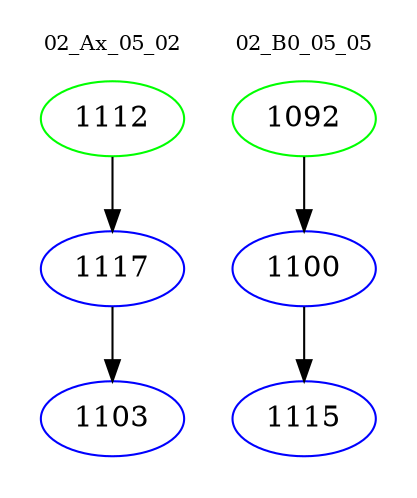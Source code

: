 digraph{
subgraph cluster_0 {
color = white
label = "02_Ax_05_02";
fontsize=10;
T0_1112 [label="1112", color="green"]
T0_1112 -> T0_1117 [color="black"]
T0_1117 [label="1117", color="blue"]
T0_1117 -> T0_1103 [color="black"]
T0_1103 [label="1103", color="blue"]
}
subgraph cluster_1 {
color = white
label = "02_B0_05_05";
fontsize=10;
T1_1092 [label="1092", color="green"]
T1_1092 -> T1_1100 [color="black"]
T1_1100 [label="1100", color="blue"]
T1_1100 -> T1_1115 [color="black"]
T1_1115 [label="1115", color="blue"]
}
}

